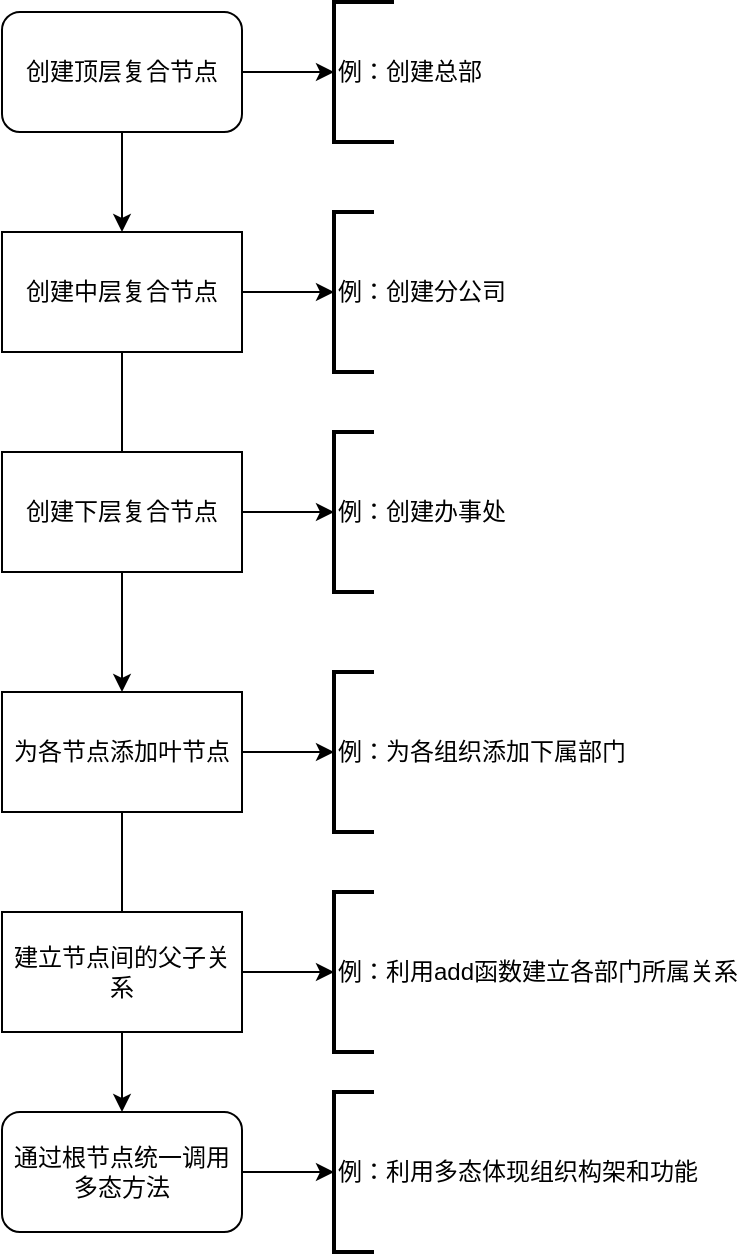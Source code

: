 <mxfile version="26.0.16">
  <diagram name="第 1 页" id="fQ5sKgKqEKF2raeYZhal">
    <mxGraphModel dx="1461" dy="823" grid="1" gridSize="10" guides="1" tooltips="1" connect="1" arrows="1" fold="1" page="1" pageScale="1" pageWidth="827" pageHeight="1169" math="0" shadow="0">
      <root>
        <mxCell id="0" />
        <mxCell id="1" parent="0" />
        <mxCell id="VusxVd5S-EKjwgQCNx6p-9" value="" style="edgeStyle=orthogonalEdgeStyle;rounded=0;orthogonalLoop=1;jettySize=auto;html=1;" edge="1" parent="1" source="VusxVd5S-EKjwgQCNx6p-1" target="VusxVd5S-EKjwgQCNx6p-3">
          <mxGeometry relative="1" as="geometry" />
        </mxCell>
        <mxCell id="VusxVd5S-EKjwgQCNx6p-14" value="" style="edgeStyle=orthogonalEdgeStyle;rounded=0;orthogonalLoop=1;jettySize=auto;html=1;" edge="1" parent="1" source="VusxVd5S-EKjwgQCNx6p-1" target="VusxVd5S-EKjwgQCNx6p-13">
          <mxGeometry relative="1" as="geometry" />
        </mxCell>
        <mxCell id="VusxVd5S-EKjwgQCNx6p-1" value="创建顶层复合节点" style="rounded=1;whiteSpace=wrap;html=1;" vertex="1" parent="1">
          <mxGeometry x="354" y="90" width="120" height="60" as="geometry" />
        </mxCell>
        <mxCell id="VusxVd5S-EKjwgQCNx6p-10" value="" style="edgeStyle=orthogonalEdgeStyle;rounded=0;orthogonalLoop=1;jettySize=auto;html=1;" edge="1" parent="1" source="VusxVd5S-EKjwgQCNx6p-3" target="VusxVd5S-EKjwgQCNx6p-5">
          <mxGeometry relative="1" as="geometry" />
        </mxCell>
        <mxCell id="VusxVd5S-EKjwgQCNx6p-18" value="" style="edgeStyle=orthogonalEdgeStyle;rounded=0;orthogonalLoop=1;jettySize=auto;html=1;" edge="1" parent="1" source="VusxVd5S-EKjwgQCNx6p-3" target="VusxVd5S-EKjwgQCNx6p-17">
          <mxGeometry relative="1" as="geometry" />
        </mxCell>
        <mxCell id="VusxVd5S-EKjwgQCNx6p-3" value="创建中层复合节点" style="rounded=0;whiteSpace=wrap;html=1;" vertex="1" parent="1">
          <mxGeometry x="354" y="200" width="120" height="60" as="geometry" />
        </mxCell>
        <mxCell id="VusxVd5S-EKjwgQCNx6p-23" value="" style="edgeStyle=orthogonalEdgeStyle;rounded=0;orthogonalLoop=1;jettySize=auto;html=1;" edge="1" parent="1" source="VusxVd5S-EKjwgQCNx6p-4" target="VusxVd5S-EKjwgQCNx6p-19">
          <mxGeometry relative="1" as="geometry" />
        </mxCell>
        <mxCell id="VusxVd5S-EKjwgQCNx6p-4" value="创建下层复合节点" style="rounded=0;whiteSpace=wrap;html=1;" vertex="1" parent="1">
          <mxGeometry x="354" y="310" width="120" height="60" as="geometry" />
        </mxCell>
        <mxCell id="VusxVd5S-EKjwgQCNx6p-11" value="" style="edgeStyle=orthogonalEdgeStyle;rounded=0;orthogonalLoop=1;jettySize=auto;html=1;" edge="1" parent="1" source="VusxVd5S-EKjwgQCNx6p-5" target="VusxVd5S-EKjwgQCNx6p-8">
          <mxGeometry relative="1" as="geometry" />
        </mxCell>
        <mxCell id="VusxVd5S-EKjwgQCNx6p-24" value="" style="edgeStyle=orthogonalEdgeStyle;rounded=0;orthogonalLoop=1;jettySize=auto;html=1;" edge="1" parent="1" source="VusxVd5S-EKjwgQCNx6p-5" target="VusxVd5S-EKjwgQCNx6p-20">
          <mxGeometry relative="1" as="geometry" />
        </mxCell>
        <mxCell id="VusxVd5S-EKjwgQCNx6p-5" value="为各节点添加叶节点" style="rounded=0;whiteSpace=wrap;html=1;" vertex="1" parent="1">
          <mxGeometry x="354" y="430" width="120" height="60" as="geometry" />
        </mxCell>
        <mxCell id="VusxVd5S-EKjwgQCNx6p-28" value="" style="edgeStyle=orthogonalEdgeStyle;rounded=0;orthogonalLoop=1;jettySize=auto;html=1;" edge="1" parent="1" source="VusxVd5S-EKjwgQCNx6p-7" target="VusxVd5S-EKjwgQCNx6p-21">
          <mxGeometry relative="1" as="geometry" />
        </mxCell>
        <mxCell id="VusxVd5S-EKjwgQCNx6p-7" value="建立节点间的父子关系" style="rounded=0;whiteSpace=wrap;html=1;" vertex="1" parent="1">
          <mxGeometry x="354" y="540" width="120" height="60" as="geometry" />
        </mxCell>
        <mxCell id="VusxVd5S-EKjwgQCNx6p-30" value="" style="edgeStyle=orthogonalEdgeStyle;rounded=0;orthogonalLoop=1;jettySize=auto;html=1;" edge="1" parent="1" source="VusxVd5S-EKjwgQCNx6p-8" target="VusxVd5S-EKjwgQCNx6p-22">
          <mxGeometry relative="1" as="geometry" />
        </mxCell>
        <mxCell id="VusxVd5S-EKjwgQCNx6p-8" value="通过根节点统一调用多态方法" style="rounded=1;whiteSpace=wrap;html=1;" vertex="1" parent="1">
          <mxGeometry x="354" y="640" width="120" height="60" as="geometry" />
        </mxCell>
        <mxCell id="VusxVd5S-EKjwgQCNx6p-13" value="例：创建总部" style="strokeWidth=2;html=1;shape=mxgraph.flowchart.annotation_1;align=left;pointerEvents=1;" vertex="1" parent="1">
          <mxGeometry x="520" y="85" width="30" height="70" as="geometry" />
        </mxCell>
        <mxCell id="VusxVd5S-EKjwgQCNx6p-17" value="例：创建分公司" style="strokeWidth=2;html=1;shape=mxgraph.flowchart.annotation_1;align=left;pointerEvents=1;" vertex="1" parent="1">
          <mxGeometry x="520" y="190" width="20" height="80" as="geometry" />
        </mxCell>
        <mxCell id="VusxVd5S-EKjwgQCNx6p-19" value="例：创建办事处" style="strokeWidth=2;html=1;shape=mxgraph.flowchart.annotation_1;align=left;pointerEvents=1;" vertex="1" parent="1">
          <mxGeometry x="520" y="300" width="20" height="80" as="geometry" />
        </mxCell>
        <mxCell id="VusxVd5S-EKjwgQCNx6p-20" value="例：为各组织添加下属部门" style="strokeWidth=2;html=1;shape=mxgraph.flowchart.annotation_1;align=left;pointerEvents=1;" vertex="1" parent="1">
          <mxGeometry x="520" y="420" width="20" height="80" as="geometry" />
        </mxCell>
        <mxCell id="VusxVd5S-EKjwgQCNx6p-21" value="例：利用add函数建立各部门所属关系" style="strokeWidth=2;html=1;shape=mxgraph.flowchart.annotation_1;align=left;pointerEvents=1;" vertex="1" parent="1">
          <mxGeometry x="520" y="530" width="20" height="80" as="geometry" />
        </mxCell>
        <mxCell id="VusxVd5S-EKjwgQCNx6p-22" value="例：利用多态体现组织构架和功能" style="strokeWidth=2;html=1;shape=mxgraph.flowchart.annotation_1;align=left;pointerEvents=1;" vertex="1" parent="1">
          <mxGeometry x="520" y="630" width="20" height="80" as="geometry" />
        </mxCell>
      </root>
    </mxGraphModel>
  </diagram>
</mxfile>
